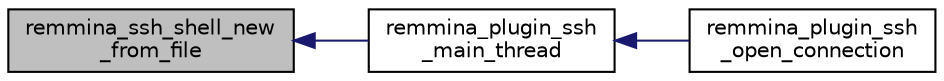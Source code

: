 digraph "remmina_ssh_shell_new_from_file"
{
  edge [fontname="Helvetica",fontsize="10",labelfontname="Helvetica",labelfontsize="10"];
  node [fontname="Helvetica",fontsize="10",shape=record];
  rankdir="LR";
  Node600 [label="remmina_ssh_shell_new\l_from_file",height=0.2,width=0.4,color="black", fillcolor="grey75", style="filled", fontcolor="black"];
  Node600 -> Node601 [dir="back",color="midnightblue",fontsize="10",style="solid",fontname="Helvetica"];
  Node601 [label="remmina_plugin_ssh\l_main_thread",height=0.2,width=0.4,color="black", fillcolor="white", style="filled",URL="$remmina__ssh__plugin_8c.html#a4fa1cd6e50c66d79e727d7264fc454ee",tooltip="Remmina Protocol plugin main function. "];
  Node601 -> Node602 [dir="back",color="midnightblue",fontsize="10",style="solid",fontname="Helvetica"];
  Node602 [label="remmina_plugin_ssh\l_open_connection",height=0.2,width=0.4,color="black", fillcolor="white", style="filled",URL="$remmina__ssh__plugin_8c.html#a01bb81cfc23add39c9260e888ef1d88f",tooltip="Initialize the the main window properties and the pthread. "];
}
